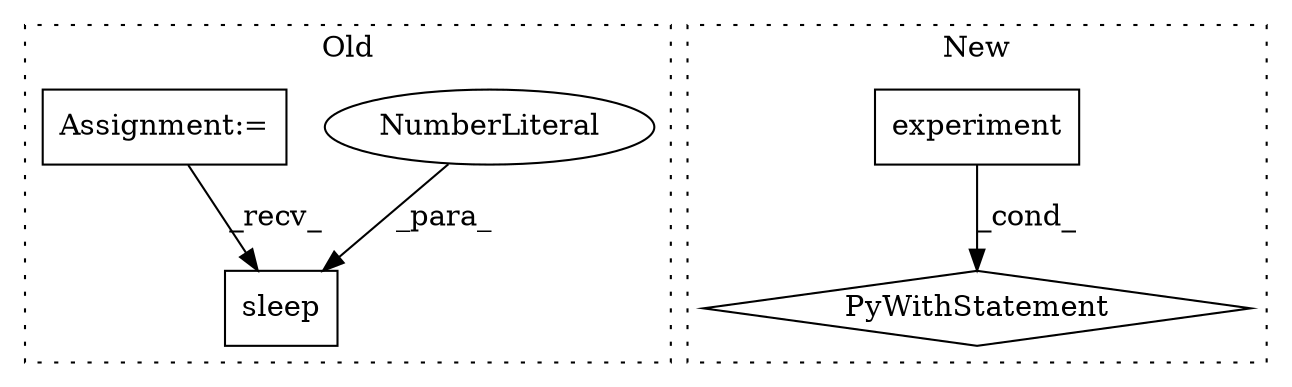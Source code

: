 digraph G {
subgraph cluster0 {
1 [label="sleep" a="32" s="2107,2115" l="6,1" shape="box"];
3 [label="NumberLiteral" a="34" s="2113" l="2" shape="ellipse"];
4 [label="Assignment:=" a="7" s="1423" l="4" shape="box"];
label = "Old";
style="dotted";
}
subgraph cluster1 {
2 [label="PyWithStatement" a="104" s="1734,1773" l="10,2" shape="diamond"];
5 [label="experiment" a="32" s="1744,1772" l="11,1" shape="box"];
label = "New";
style="dotted";
}
3 -> 1 [label="_para_"];
4 -> 1 [label="_recv_"];
5 -> 2 [label="_cond_"];
}